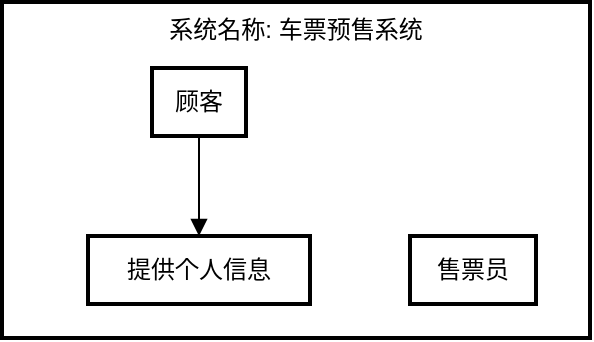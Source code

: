 <mxfile version="24.7.13">
  <diagram name="第 1 页" id="1e-YuNee3bis2p-uZyIk">
    <mxGraphModel>
      <root>
        <mxCell id="0" />
        <mxCell id="1" parent="0" />
        <mxCell id="2" value="系统名称: 车票预售系统" style="whiteSpace=wrap;strokeWidth=2;verticalAlign=top;" vertex="1" parent="1">
          <mxGeometry width="294" height="168" as="geometry" />
        </mxCell>
        <mxCell id="3" value="顾客" style="whiteSpace=wrap;strokeWidth=2;" vertex="1" parent="2">
          <mxGeometry x="75" y="33" width="47" height="34" as="geometry" />
        </mxCell>
        <mxCell id="4" value="提供个人信息" style="whiteSpace=wrap;strokeWidth=2;" vertex="1" parent="2">
          <mxGeometry x="43" y="117" width="111" height="34" as="geometry" />
        </mxCell>
        <mxCell id="5" value="售票员" style="whiteSpace=wrap;strokeWidth=2;" vertex="1" parent="2">
          <mxGeometry x="204" y="117" width="63" height="34" as="geometry" />
        </mxCell>
        <mxCell id="6" value="" style="curved=1;startArrow=none;endArrow=block;exitX=0.5;exitY=1;entryX=0.5;entryY=0;" edge="1" parent="2" source="3" target="4">
          <mxGeometry relative="1" as="geometry">
            <Array as="points" />
          </mxGeometry>
        </mxCell>
      </root>
    </mxGraphModel>
  </diagram>
</mxfile>
